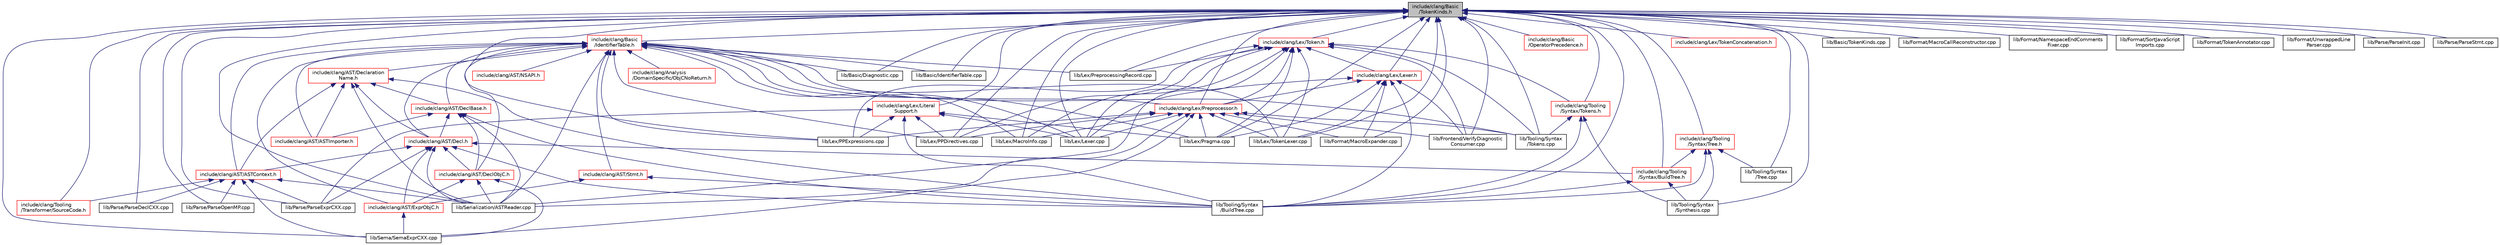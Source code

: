 digraph "include/clang/Basic/TokenKinds.h"
{
 // LATEX_PDF_SIZE
  bgcolor="transparent";
  edge [fontname="Helvetica",fontsize="10",labelfontname="Helvetica",labelfontsize="10"];
  node [fontname="Helvetica",fontsize="10",shape=record];
  Node1 [label="include/clang/Basic\l/TokenKinds.h",height=0.2,width=0.4,color="black", fillcolor="grey75", style="filled", fontcolor="black",tooltip=" "];
  Node1 -> Node2 [dir="back",color="midnightblue",fontsize="10",style="solid",fontname="Helvetica"];
  Node2 [label="include/clang/Basic\l/IdentifierTable.h",height=0.2,width=0.4,color="red",URL="$IdentifierTable_8h.html",tooltip=" "];
  Node2 -> Node3 [dir="back",color="midnightblue",fontsize="10",style="solid",fontname="Helvetica"];
  Node3 [label="include/clang/Analysis\l/DomainSpecific/ObjCNoReturn.h",height=0.2,width=0.4,color="red",URL="$ObjCNoReturn_8h.html",tooltip=" "];
  Node2 -> Node148 [dir="back",color="midnightblue",fontsize="10",style="solid",fontname="Helvetica"];
  Node148 [label="include/clang/AST/ASTContext.h",height=0.2,width=0.4,color="red",URL="$ASTContext_8h.html",tooltip=" "];
  Node148 -> Node705 [dir="back",color="midnightblue",fontsize="10",style="solid",fontname="Helvetica"];
  Node705 [label="include/clang/Tooling\l/Transformer/SourceCode.h",height=0.2,width=0.4,color="red",URL="$SourceCode_8h.html",tooltip=" "];
  Node148 -> Node463 [dir="back",color="midnightblue",fontsize="10",style="solid",fontname="Helvetica"];
  Node463 [label="lib/Parse/ParseDeclCXX.cpp",height=0.2,width=0.4,color="black",URL="$ParseDeclCXX_8cpp.html",tooltip=" "];
  Node148 -> Node465 [dir="back",color="midnightblue",fontsize="10",style="solid",fontname="Helvetica"];
  Node465 [label="lib/Parse/ParseExprCXX.cpp",height=0.2,width=0.4,color="black",URL="$ParseExprCXX_8cpp.html",tooltip=" "];
  Node148 -> Node469 [dir="back",color="midnightblue",fontsize="10",style="solid",fontname="Helvetica"];
  Node469 [label="lib/Parse/ParseOpenMP.cpp",height=0.2,width=0.4,color="black",URL="$ParseOpenMP_8cpp.html",tooltip=" "];
  Node148 -> Node222 [dir="back",color="midnightblue",fontsize="10",style="solid",fontname="Helvetica"];
  Node222 [label="lib/Sema/SemaExprCXX.cpp",height=0.2,width=0.4,color="black",URL="$SemaExprCXX_8cpp.html",tooltip=" "];
  Node148 -> Node376 [dir="back",color="midnightblue",fontsize="10",style="solid",fontname="Helvetica"];
  Node376 [label="lib/Serialization/ASTReader.cpp",height=0.2,width=0.4,color="black",URL="$ASTReader_8cpp.html",tooltip=" "];
  Node2 -> Node623 [dir="back",color="midnightblue",fontsize="10",style="solid",fontname="Helvetica"];
  Node623 [label="include/clang/AST/ASTImporter.h",height=0.2,width=0.4,color="red",URL="$ASTImporter_8h.html",tooltip=" "];
  Node2 -> Node741 [dir="back",color="midnightblue",fontsize="10",style="solid",fontname="Helvetica"];
  Node741 [label="include/clang/AST/Decl.h",height=0.2,width=0.4,color="red",URL="$Decl_8h.html",tooltip=" "];
  Node741 -> Node148 [dir="back",color="midnightblue",fontsize="10",style="solid",fontname="Helvetica"];
  Node741 -> Node810 [dir="back",color="midnightblue",fontsize="10",style="solid",fontname="Helvetica"];
  Node810 [label="include/clang/AST/DeclObjC.h",height=0.2,width=0.4,color="red",URL="$DeclObjC_8h.html",tooltip=" "];
  Node810 -> Node816 [dir="back",color="midnightblue",fontsize="10",style="solid",fontname="Helvetica"];
  Node816 [label="include/clang/AST/ExprObjC.h",height=0.2,width=0.4,color="red",URL="$ExprObjC_8h.html",tooltip=" "];
  Node816 -> Node222 [dir="back",color="midnightblue",fontsize="10",style="solid",fontname="Helvetica"];
  Node810 -> Node222 [dir="back",color="midnightblue",fontsize="10",style="solid",fontname="Helvetica"];
  Node810 -> Node376 [dir="back",color="midnightblue",fontsize="10",style="solid",fontname="Helvetica"];
  Node741 -> Node816 [dir="back",color="midnightblue",fontsize="10",style="solid",fontname="Helvetica"];
  Node741 -> Node847 [dir="back",color="midnightblue",fontsize="10",style="solid",fontname="Helvetica"];
  Node847 [label="include/clang/Tooling\l/Syntax/BuildTree.h",height=0.2,width=0.4,color="red",URL="$BuildTree_8h.html",tooltip=" "];
  Node847 -> Node366 [dir="back",color="midnightblue",fontsize="10",style="solid",fontname="Helvetica"];
  Node366 [label="lib/Tooling/Syntax\l/BuildTree.cpp",height=0.2,width=0.4,color="black",URL="$BuildTree_8cpp.html",tooltip=" "];
  Node847 -> Node849 [dir="back",color="midnightblue",fontsize="10",style="solid",fontname="Helvetica"];
  Node849 [label="lib/Tooling/Syntax\l/Synthesis.cpp",height=0.2,width=0.4,color="black",URL="$Synthesis_8cpp.html",tooltip=" "];
  Node741 -> Node465 [dir="back",color="midnightblue",fontsize="10",style="solid",fontname="Helvetica"];
  Node741 -> Node376 [dir="back",color="midnightblue",fontsize="10",style="solid",fontname="Helvetica"];
  Node741 -> Node366 [dir="back",color="midnightblue",fontsize="10",style="solid",fontname="Helvetica"];
  Node2 -> Node862 [dir="back",color="midnightblue",fontsize="10",style="solid",fontname="Helvetica"];
  Node862 [label="include/clang/AST/Declaration\lName.h",height=0.2,width=0.4,color="red",URL="$DeclarationName_8h.html",tooltip=" "];
  Node862 -> Node148 [dir="back",color="midnightblue",fontsize="10",style="solid",fontname="Helvetica"];
  Node862 -> Node623 [dir="back",color="midnightblue",fontsize="10",style="solid",fontname="Helvetica"];
  Node862 -> Node741 [dir="back",color="midnightblue",fontsize="10",style="solid",fontname="Helvetica"];
  Node862 -> Node864 [dir="back",color="midnightblue",fontsize="10",style="solid",fontname="Helvetica"];
  Node864 [label="include/clang/AST/DeclBase.h",height=0.2,width=0.4,color="red",URL="$DeclBase_8h.html",tooltip=" "];
  Node864 -> Node623 [dir="back",color="midnightblue",fontsize="10",style="solid",fontname="Helvetica"];
  Node864 -> Node741 [dir="back",color="midnightblue",fontsize="10",style="solid",fontname="Helvetica"];
  Node864 -> Node810 [dir="back",color="midnightblue",fontsize="10",style="solid",fontname="Helvetica"];
  Node864 -> Node376 [dir="back",color="midnightblue",fontsize="10",style="solid",fontname="Helvetica"];
  Node864 -> Node366 [dir="back",color="midnightblue",fontsize="10",style="solid",fontname="Helvetica"];
  Node862 -> Node376 [dir="back",color="midnightblue",fontsize="10",style="solid",fontname="Helvetica"];
  Node862 -> Node366 [dir="back",color="midnightblue",fontsize="10",style="solid",fontname="Helvetica"];
  Node2 -> Node864 [dir="back",color="midnightblue",fontsize="10",style="solid",fontname="Helvetica"];
  Node2 -> Node810 [dir="back",color="midnightblue",fontsize="10",style="solid",fontname="Helvetica"];
  Node2 -> Node816 [dir="back",color="midnightblue",fontsize="10",style="solid",fontname="Helvetica"];
  Node2 -> Node885 [dir="back",color="midnightblue",fontsize="10",style="solid",fontname="Helvetica"];
  Node885 [label="include/clang/AST/NSAPI.h",height=0.2,width=0.4,color="red",URL="$NSAPI_8h.html",tooltip=" "];
  Node2 -> Node886 [dir="back",color="midnightblue",fontsize="10",style="solid",fontname="Helvetica"];
  Node886 [label="include/clang/AST/Stmt.h",height=0.2,width=0.4,color="red",URL="$Stmt_8h.html",tooltip=" "];
  Node886 -> Node816 [dir="back",color="midnightblue",fontsize="10",style="solid",fontname="Helvetica"];
  Node886 -> Node366 [dir="back",color="midnightblue",fontsize="10",style="solid",fontname="Helvetica"];
  Node2 -> Node899 [dir="back",color="midnightblue",fontsize="10",style="solid",fontname="Helvetica"];
  Node899 [label="include/clang/Lex/Preprocessor.h",height=0.2,width=0.4,color="red",URL="$Preprocessor_8h.html",tooltip=" "];
  Node899 -> Node912 [dir="back",color="midnightblue",fontsize="10",style="solid",fontname="Helvetica"];
  Node912 [label="lib/Format/MacroExpander.cpp",height=0.2,width=0.4,color="black",URL="$MacroExpander_8cpp.html",tooltip=" "];
  Node899 -> Node904 [dir="back",color="midnightblue",fontsize="10",style="solid",fontname="Helvetica"];
  Node904 [label="lib/Frontend/VerifyDiagnostic\lConsumer.cpp",height=0.2,width=0.4,color="black",URL="$VerifyDiagnosticConsumer_8cpp.html",tooltip=" "];
  Node899 -> Node920 [dir="back",color="midnightblue",fontsize="10",style="solid",fontname="Helvetica"];
  Node920 [label="lib/Lex/Lexer.cpp",height=0.2,width=0.4,color="black",URL="$Lexer_8cpp.html",tooltip=" "];
  Node899 -> Node923 [dir="back",color="midnightblue",fontsize="10",style="solid",fontname="Helvetica"];
  Node923 [label="lib/Lex/MacroInfo.cpp",height=0.2,width=0.4,color="black",URL="$MacroInfo_8cpp.html",tooltip=" "];
  Node899 -> Node909 [dir="back",color="midnightblue",fontsize="10",style="solid",fontname="Helvetica"];
  Node909 [label="lib/Lex/PPDirectives.cpp",height=0.2,width=0.4,color="black",URL="$PPDirectives_8cpp.html",tooltip=" "];
  Node899 -> Node925 [dir="back",color="midnightblue",fontsize="10",style="solid",fontname="Helvetica"];
  Node925 [label="lib/Lex/PPExpressions.cpp",height=0.2,width=0.4,color="black",URL="$PPExpressions_8cpp.html",tooltip=" "];
  Node899 -> Node928 [dir="back",color="midnightblue",fontsize="10",style="solid",fontname="Helvetica"];
  Node928 [label="lib/Lex/Pragma.cpp",height=0.2,width=0.4,color="black",URL="$Pragma_8cpp.html",tooltip=" "];
  Node899 -> Node910 [dir="back",color="midnightblue",fontsize="10",style="solid",fontname="Helvetica"];
  Node910 [label="lib/Lex/TokenLexer.cpp",height=0.2,width=0.4,color="black",URL="$TokenLexer_8cpp.html",tooltip=" "];
  Node899 -> Node222 [dir="back",color="midnightblue",fontsize="10",style="solid",fontname="Helvetica"];
  Node899 -> Node376 [dir="back",color="midnightblue",fontsize="10",style="solid",fontname="Helvetica"];
  Node899 -> Node933 [dir="back",color="midnightblue",fontsize="10",style="solid",fontname="Helvetica"];
  Node933 [label="lib/Tooling/Syntax\l/Tokens.cpp",height=0.2,width=0.4,color="black",URL="$Tokens_8cpp.html",tooltip=" "];
  Node2 -> Node941 [dir="back",color="midnightblue",fontsize="10",style="solid",fontname="Helvetica"];
  Node941 [label="lib/Basic/Diagnostic.cpp",height=0.2,width=0.4,color="black",URL="$Basic_2Diagnostic_8cpp.html",tooltip=" "];
  Node2 -> Node942 [dir="back",color="midnightblue",fontsize="10",style="solid",fontname="Helvetica"];
  Node942 [label="lib/Basic/IdentifierTable.cpp",height=0.2,width=0.4,color="black",URL="$IdentifierTable_8cpp.html",tooltip=" "];
  Node2 -> Node920 [dir="back",color="midnightblue",fontsize="10",style="solid",fontname="Helvetica"];
  Node2 -> Node923 [dir="back",color="midnightblue",fontsize="10",style="solid",fontname="Helvetica"];
  Node2 -> Node909 [dir="back",color="midnightblue",fontsize="10",style="solid",fontname="Helvetica"];
  Node2 -> Node925 [dir="back",color="midnightblue",fontsize="10",style="solid",fontname="Helvetica"];
  Node2 -> Node928 [dir="back",color="midnightblue",fontsize="10",style="solid",fontname="Helvetica"];
  Node2 -> Node938 [dir="back",color="midnightblue",fontsize="10",style="solid",fontname="Helvetica"];
  Node938 [label="lib/Lex/PreprocessingRecord.cpp",height=0.2,width=0.4,color="black",URL="$PreprocessingRecord_8cpp.html",tooltip=" "];
  Node2 -> Node910 [dir="back",color="midnightblue",fontsize="10",style="solid",fontname="Helvetica"];
  Node2 -> Node376 [dir="back",color="midnightblue",fontsize="10",style="solid",fontname="Helvetica"];
  Node2 -> Node933 [dir="back",color="midnightblue",fontsize="10",style="solid",fontname="Helvetica"];
  Node1 -> Node979 [dir="back",color="midnightblue",fontsize="10",style="solid",fontname="Helvetica"];
  Node979 [label="include/clang/Basic\l/OperatorPrecedence.h",height=0.2,width=0.4,color="red",URL="$OperatorPrecedence_8h.html",tooltip=" "];
  Node1 -> Node981 [dir="back",color="midnightblue",fontsize="10",style="solid",fontname="Helvetica"];
  Node981 [label="include/clang/Lex/Lexer.h",height=0.2,width=0.4,color="red",URL="$Lexer_8h.html",tooltip=" "];
  Node981 -> Node899 [dir="back",color="midnightblue",fontsize="10",style="solid",fontname="Helvetica"];
  Node981 -> Node912 [dir="back",color="midnightblue",fontsize="10",style="solid",fontname="Helvetica"];
  Node981 -> Node904 [dir="back",color="midnightblue",fontsize="10",style="solid",fontname="Helvetica"];
  Node981 -> Node920 [dir="back",color="midnightblue",fontsize="10",style="solid",fontname="Helvetica"];
  Node981 -> Node928 [dir="back",color="midnightblue",fontsize="10",style="solid",fontname="Helvetica"];
  Node981 -> Node910 [dir="back",color="midnightblue",fontsize="10",style="solid",fontname="Helvetica"];
  Node981 -> Node366 [dir="back",color="midnightblue",fontsize="10",style="solid",fontname="Helvetica"];
  Node1 -> Node993 [dir="back",color="midnightblue",fontsize="10",style="solid",fontname="Helvetica"];
  Node993 [label="include/clang/Lex/Literal\lSupport.h",height=0.2,width=0.4,color="red",URL="$LiteralSupport_8h.html",tooltip=" "];
  Node993 -> Node920 [dir="back",color="midnightblue",fontsize="10",style="solid",fontname="Helvetica"];
  Node993 -> Node909 [dir="back",color="midnightblue",fontsize="10",style="solid",fontname="Helvetica"];
  Node993 -> Node925 [dir="back",color="midnightblue",fontsize="10",style="solid",fontname="Helvetica"];
  Node993 -> Node928 [dir="back",color="midnightblue",fontsize="10",style="solid",fontname="Helvetica"];
  Node993 -> Node465 [dir="back",color="midnightblue",fontsize="10",style="solid",fontname="Helvetica"];
  Node993 -> Node366 [dir="back",color="midnightblue",fontsize="10",style="solid",fontname="Helvetica"];
  Node1 -> Node899 [dir="back",color="midnightblue",fontsize="10",style="solid",fontname="Helvetica"];
  Node1 -> Node994 [dir="back",color="midnightblue",fontsize="10",style="solid",fontname="Helvetica"];
  Node994 [label="include/clang/Lex/Token.h",height=0.2,width=0.4,color="red",URL="$Token_8h.html",tooltip=" "];
  Node994 -> Node981 [dir="back",color="midnightblue",fontsize="10",style="solid",fontname="Helvetica"];
  Node994 -> Node899 [dir="back",color="midnightblue",fontsize="10",style="solid",fontname="Helvetica"];
  Node994 -> Node1000 [dir="back",color="midnightblue",fontsize="10",style="solid",fontname="Helvetica"];
  Node1000 [label="include/clang/Tooling\l/Syntax/Tokens.h",height=0.2,width=0.4,color="red",URL="$Tokens_8h.html",tooltip=" "];
  Node1000 -> Node366 [dir="back",color="midnightblue",fontsize="10",style="solid",fontname="Helvetica"];
  Node1000 -> Node849 [dir="back",color="midnightblue",fontsize="10",style="solid",fontname="Helvetica"];
  Node1000 -> Node933 [dir="back",color="midnightblue",fontsize="10",style="solid",fontname="Helvetica"];
  Node994 -> Node904 [dir="back",color="midnightblue",fontsize="10",style="solid",fontname="Helvetica"];
  Node994 -> Node920 [dir="back",color="midnightblue",fontsize="10",style="solid",fontname="Helvetica"];
  Node994 -> Node923 [dir="back",color="midnightblue",fontsize="10",style="solid",fontname="Helvetica"];
  Node994 -> Node909 [dir="back",color="midnightblue",fontsize="10",style="solid",fontname="Helvetica"];
  Node994 -> Node925 [dir="back",color="midnightblue",fontsize="10",style="solid",fontname="Helvetica"];
  Node994 -> Node928 [dir="back",color="midnightblue",fontsize="10",style="solid",fontname="Helvetica"];
  Node994 -> Node938 [dir="back",color="midnightblue",fontsize="10",style="solid",fontname="Helvetica"];
  Node994 -> Node910 [dir="back",color="midnightblue",fontsize="10",style="solid",fontname="Helvetica"];
  Node994 -> Node376 [dir="back",color="midnightblue",fontsize="10",style="solid",fontname="Helvetica"];
  Node994 -> Node933 [dir="back",color="midnightblue",fontsize="10",style="solid",fontname="Helvetica"];
  Node1 -> Node1005 [dir="back",color="midnightblue",fontsize="10",style="solid",fontname="Helvetica"];
  Node1005 [label="include/clang/Lex/TokenConcatenation.h",height=0.2,width=0.4,color="red",URL="$TokenConcatenation_8h.html",tooltip=" "];
  Node1 -> Node847 [dir="back",color="midnightblue",fontsize="10",style="solid",fontname="Helvetica"];
  Node1 -> Node1000 [dir="back",color="midnightblue",fontsize="10",style="solid",fontname="Helvetica"];
  Node1 -> Node1006 [dir="back",color="midnightblue",fontsize="10",style="solid",fontname="Helvetica"];
  Node1006 [label="include/clang/Tooling\l/Syntax/Tree.h",height=0.2,width=0.4,color="red",URL="$Tree_8h.html",tooltip=" "];
  Node1006 -> Node847 [dir="back",color="midnightblue",fontsize="10",style="solid",fontname="Helvetica"];
  Node1006 -> Node366 [dir="back",color="midnightblue",fontsize="10",style="solid",fontname="Helvetica"];
  Node1006 -> Node849 [dir="back",color="midnightblue",fontsize="10",style="solid",fontname="Helvetica"];
  Node1006 -> Node1009 [dir="back",color="midnightblue",fontsize="10",style="solid",fontname="Helvetica"];
  Node1009 [label="lib/Tooling/Syntax\l/Tree.cpp",height=0.2,width=0.4,color="black",URL="$Tree_8cpp.html",tooltip=" "];
  Node1 -> Node705 [dir="back",color="midnightblue",fontsize="10",style="solid",fontname="Helvetica"];
  Node1 -> Node941 [dir="back",color="midnightblue",fontsize="10",style="solid",fontname="Helvetica"];
  Node1 -> Node942 [dir="back",color="midnightblue",fontsize="10",style="solid",fontname="Helvetica"];
  Node1 -> Node1010 [dir="back",color="midnightblue",fontsize="10",style="solid",fontname="Helvetica"];
  Node1010 [label="lib/Basic/TokenKinds.cpp",height=0.2,width=0.4,color="black",URL="$TokenKinds_8cpp.html",tooltip=" "];
  Node1 -> Node972 [dir="back",color="midnightblue",fontsize="10",style="solid",fontname="Helvetica"];
  Node972 [label="lib/Format/MacroCallReconstructor.cpp",height=0.2,width=0.4,color="black",URL="$MacroCallReconstructor_8cpp.html",tooltip=" "];
  Node1 -> Node912 [dir="back",color="midnightblue",fontsize="10",style="solid",fontname="Helvetica"];
  Node1 -> Node962 [dir="back",color="midnightblue",fontsize="10",style="solid",fontname="Helvetica"];
  Node962 [label="lib/Format/NamespaceEndComments\lFixer.cpp",height=0.2,width=0.4,color="black",URL="$NamespaceEndCommentsFixer_8cpp.html",tooltip=" "];
  Node1 -> Node967 [dir="back",color="midnightblue",fontsize="10",style="solid",fontname="Helvetica"];
  Node967 [label="lib/Format/SortJavaScript\lImports.cpp",height=0.2,width=0.4,color="black",URL="$SortJavaScriptImports_8cpp.html",tooltip=" "];
  Node1 -> Node969 [dir="back",color="midnightblue",fontsize="10",style="solid",fontname="Helvetica"];
  Node969 [label="lib/Format/TokenAnnotator.cpp",height=0.2,width=0.4,color="black",URL="$TokenAnnotator_8cpp.html",tooltip=" "];
  Node1 -> Node970 [dir="back",color="midnightblue",fontsize="10",style="solid",fontname="Helvetica"];
  Node970 [label="lib/Format/UnwrappedLine\lParser.cpp",height=0.2,width=0.4,color="black",URL="$UnwrappedLineParser_8cpp.html",tooltip=" "];
  Node1 -> Node904 [dir="back",color="midnightblue",fontsize="10",style="solid",fontname="Helvetica"];
  Node1 -> Node920 [dir="back",color="midnightblue",fontsize="10",style="solid",fontname="Helvetica"];
  Node1 -> Node923 [dir="back",color="midnightblue",fontsize="10",style="solid",fontname="Helvetica"];
  Node1 -> Node909 [dir="back",color="midnightblue",fontsize="10",style="solid",fontname="Helvetica"];
  Node1 -> Node925 [dir="back",color="midnightblue",fontsize="10",style="solid",fontname="Helvetica"];
  Node1 -> Node928 [dir="back",color="midnightblue",fontsize="10",style="solid",fontname="Helvetica"];
  Node1 -> Node938 [dir="back",color="midnightblue",fontsize="10",style="solid",fontname="Helvetica"];
  Node1 -> Node910 [dir="back",color="midnightblue",fontsize="10",style="solid",fontname="Helvetica"];
  Node1 -> Node463 [dir="back",color="midnightblue",fontsize="10",style="solid",fontname="Helvetica"];
  Node1 -> Node465 [dir="back",color="midnightblue",fontsize="10",style="solid",fontname="Helvetica"];
  Node1 -> Node467 [dir="back",color="midnightblue",fontsize="10",style="solid",fontname="Helvetica"];
  Node467 [label="lib/Parse/ParseInit.cpp",height=0.2,width=0.4,color="black",URL="$ParseInit_8cpp.html",tooltip=" "];
  Node1 -> Node469 [dir="back",color="midnightblue",fontsize="10",style="solid",fontname="Helvetica"];
  Node1 -> Node471 [dir="back",color="midnightblue",fontsize="10",style="solid",fontname="Helvetica"];
  Node471 [label="lib/Parse/ParseStmt.cpp",height=0.2,width=0.4,color="black",URL="$ParseStmt_8cpp.html",tooltip=" "];
  Node1 -> Node222 [dir="back",color="midnightblue",fontsize="10",style="solid",fontname="Helvetica"];
  Node1 -> Node376 [dir="back",color="midnightblue",fontsize="10",style="solid",fontname="Helvetica"];
  Node1 -> Node366 [dir="back",color="midnightblue",fontsize="10",style="solid",fontname="Helvetica"];
  Node1 -> Node849 [dir="back",color="midnightblue",fontsize="10",style="solid",fontname="Helvetica"];
  Node1 -> Node933 [dir="back",color="midnightblue",fontsize="10",style="solid",fontname="Helvetica"];
  Node1 -> Node1009 [dir="back",color="midnightblue",fontsize="10",style="solid",fontname="Helvetica"];
}
